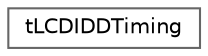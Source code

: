 digraph "Graphical Class Hierarchy"
{
 // LATEX_PDF_SIZE
  bgcolor="transparent";
  edge [fontname=Helvetica,fontsize=10,labelfontname=Helvetica,labelfontsize=10];
  node [fontname=Helvetica,fontsize=10,shape=box,height=0.2,width=0.4];
  rankdir="LR";
  Node0 [label="tLCDIDDTiming",height=0.2,width=0.4,color="grey40", fillcolor="white", style="filled",URL="$structt_l_c_d_i_d_d_timing.html",tooltip=" "];
}
